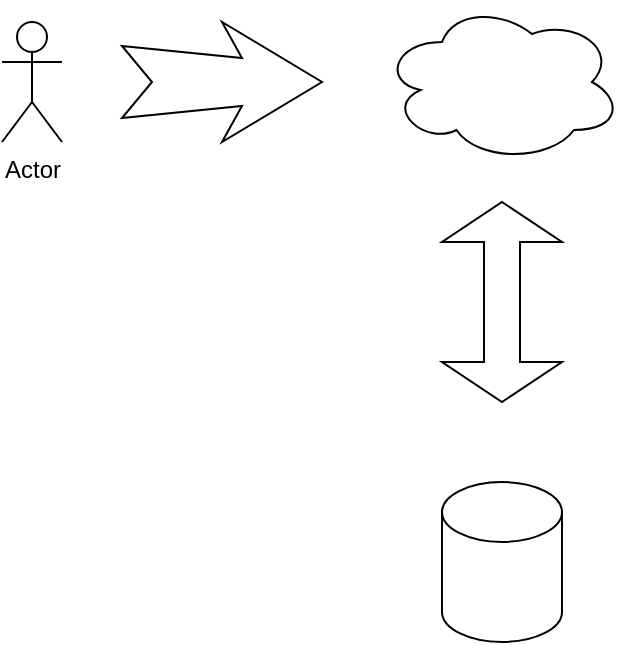 <mxfile version="24.7.16">
  <diagram name="Page-1" id="ADQMAcqtsPxQOpae4znd">
    <mxGraphModel dx="996" dy="591" grid="1" gridSize="10" guides="1" tooltips="1" connect="1" arrows="1" fold="1" page="1" pageScale="1" pageWidth="850" pageHeight="1100" math="0" shadow="0">
      <root>
        <mxCell id="0" />
        <mxCell id="1" parent="0" />
        <mxCell id="EImG2VfZFyEIQIMgPUw6-1" value="Actor" style="shape=umlActor;verticalLabelPosition=bottom;verticalAlign=top;html=1;outlineConnect=0;" vertex="1" parent="1">
          <mxGeometry x="90" y="210" width="30" height="60" as="geometry" />
        </mxCell>
        <mxCell id="EImG2VfZFyEIQIMgPUw6-2" value="" style="html=1;shadow=0;dashed=0;align=center;verticalAlign=middle;shape=mxgraph.arrows2.stylisedArrow;dy=0.6;dx=40;notch=15;feather=0.4;" vertex="1" parent="1">
          <mxGeometry x="150" y="210" width="100" height="60" as="geometry" />
        </mxCell>
        <mxCell id="EImG2VfZFyEIQIMgPUw6-3" value="" style="ellipse;shape=cloud;whiteSpace=wrap;html=1;" vertex="1" parent="1">
          <mxGeometry x="280" y="200" width="120" height="80" as="geometry" />
        </mxCell>
        <mxCell id="EImG2VfZFyEIQIMgPUw6-4" value="" style="shape=doubleArrow;direction=south;whiteSpace=wrap;html=1;" vertex="1" parent="1">
          <mxGeometry x="310" y="300" width="60" height="100" as="geometry" />
        </mxCell>
        <mxCell id="EImG2VfZFyEIQIMgPUw6-5" value="" style="shape=cylinder3;whiteSpace=wrap;html=1;boundedLbl=1;backgroundOutline=1;size=15;" vertex="1" parent="1">
          <mxGeometry x="310" y="440" width="60" height="80" as="geometry" />
        </mxCell>
      </root>
    </mxGraphModel>
  </diagram>
</mxfile>
